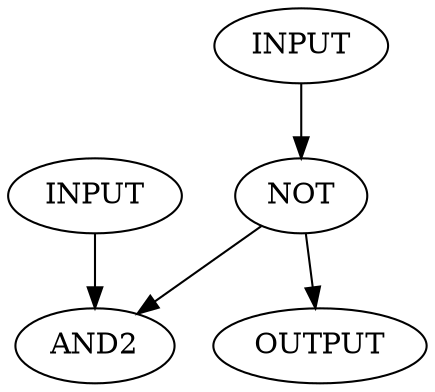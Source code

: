 
digraph test {

I1 [label = "INPUT"];
I2 [label = "INPUT"];

MY_AND [label = "AND2" ];
MY_NOT [label = "NOT" ];

O [label = "OUTPUT"];

I1 -> MY_NOT -> MY_AND;
I2 -> MY_AND;

MY_NOT -> O;

}
